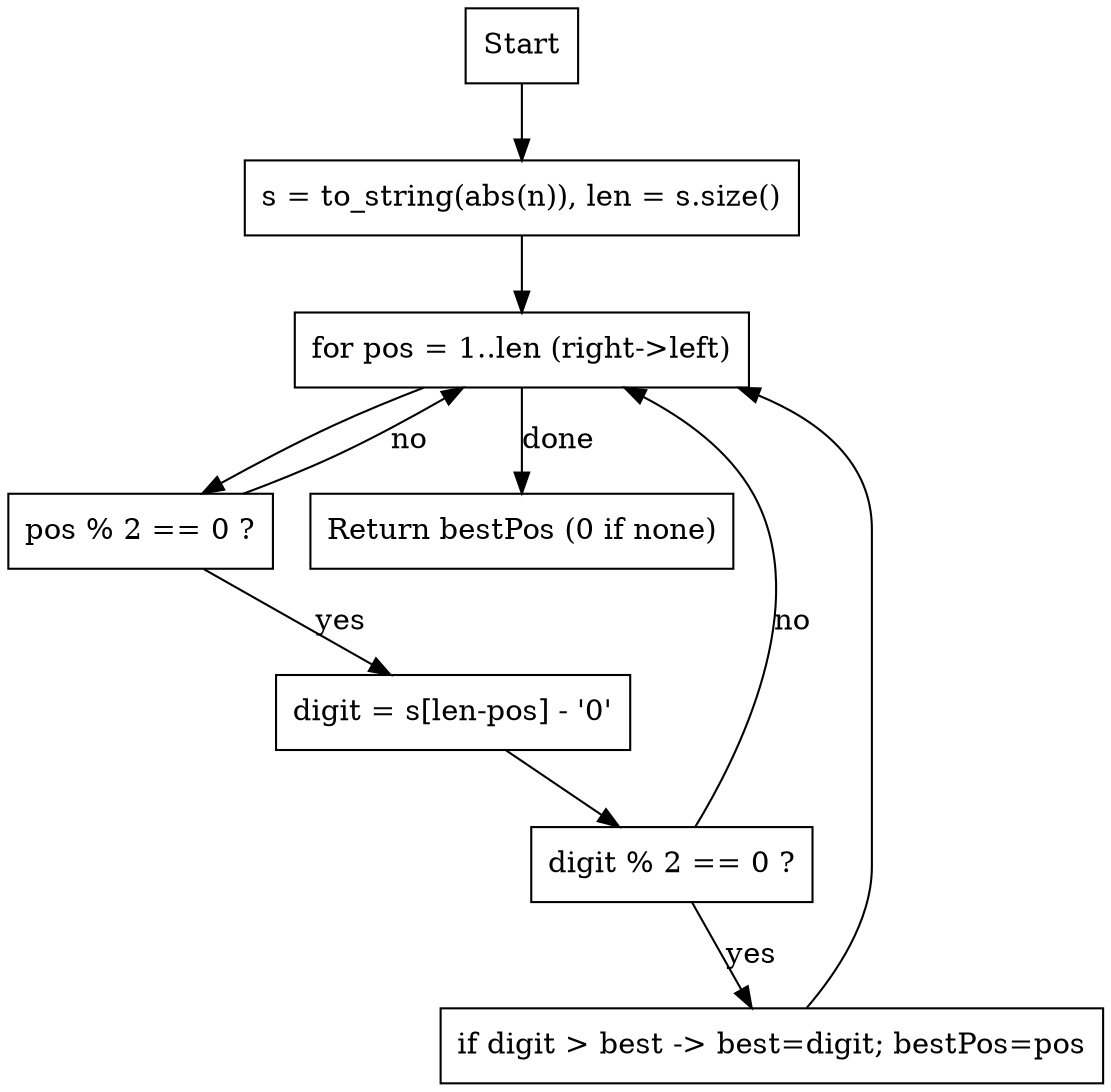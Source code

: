 digraph MaxEvenPos_Clean {
  node [shape=box];
  Start [label="Start"];
  ToStr [label="s = to_string(abs(n)), len = s.size()"];
  ForLoop [label="for pos = 1..len (right->left)"];
  IsEvenPos [label="pos % 2 == 0 ?"];
  Digit [label="digit = s[len-pos] - '0'"];
  IsEvenDigit [label="digit % 2 == 0 ?"];
  Update [label="if digit > best -> best=digit; bestPos=pos"];
  End [label="Return bestPos (0 if none)"];
  Start -> ToStr -> ForLoop;
  ForLoop -> IsEvenPos;
  IsEvenPos -> Digit [label="yes"];
  IsEvenPos -> ForLoop [label="no"];
  Digit -> IsEvenDigit;
  IsEvenDigit -> Update [label="yes"];
  IsEvenDigit -> ForLoop [label="no"];
  Update -> ForLoop;
  ForLoop -> End [label="done"];
}
